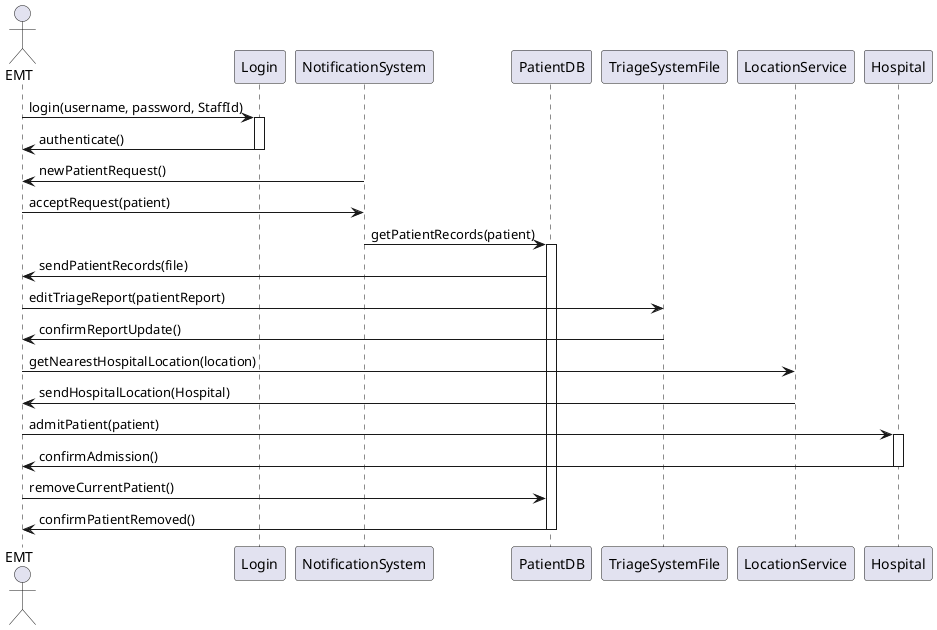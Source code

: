 ' EMT takes Patient to Emergency Department
@startuml
actor EMT
participant Login
participant NotificationSystem
participant PatientDB as Patient
participant TriageSystemFile as TriageSystem
participant LocationService
participant Hospital

EMT -> Login: login(username, password, StaffId)
activate Login
Login -> EMT: authenticate()
deactivate Login

NotificationSystem -> EMT: newPatientRequest()
EMT -> NotificationSystem: acceptRequest(patient)
NotificationSystem -> Patient: getPatientRecords(patient)
activate Patient
Patient -> EMT: sendPatientRecords(file)

EMT -> TriageSystem: editTriageReport(patientReport)
TriageSystem -> EMT: confirmReportUpdate()

EMT -> LocationService: getNearestHospitalLocation(location)
LocationService -> EMT: sendHospitalLocation(Hospital)

EMT -> Hospital: admitPatient(patient)
activate Hospital
Hospital -> EMT: confirmAdmission()
deactivate Hospital

EMT -> Patient: removeCurrentPatient()
Patient -> EMT: confirmPatientRemoved()
deactivate Patient
@enduml



